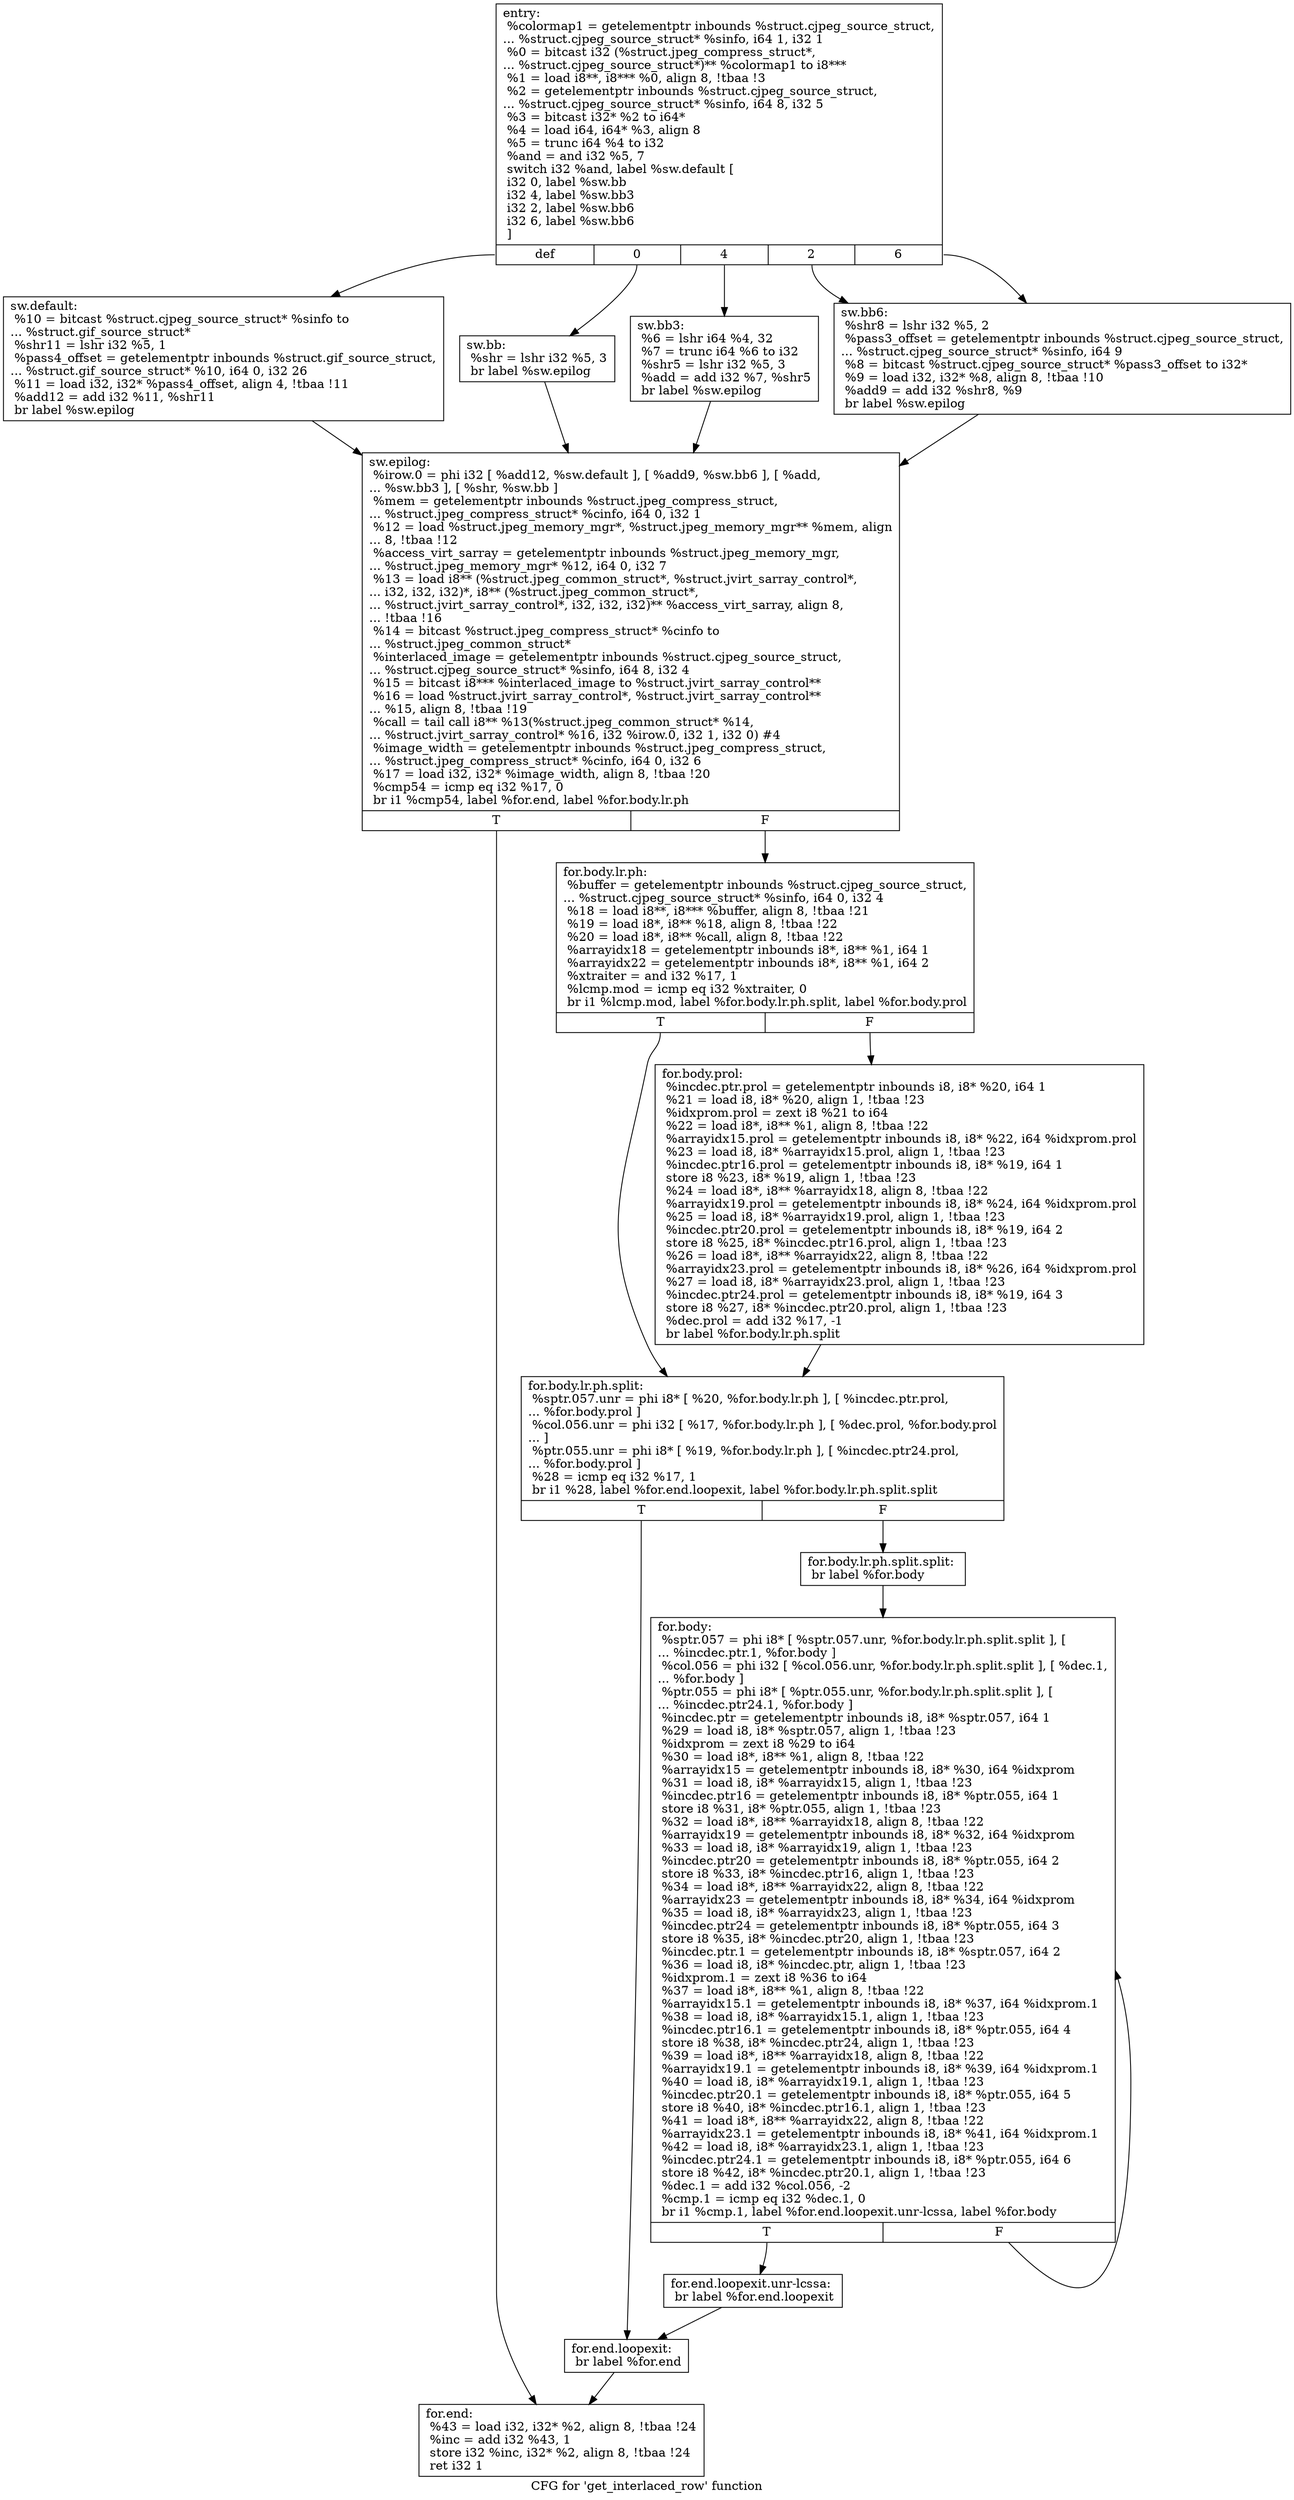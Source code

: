 digraph "CFG for 'get_interlaced_row' function" {
	label="CFG for 'get_interlaced_row' function";

	Node0x6a303d0 [shape=record,label="{entry:\l  %colormap1 = getelementptr inbounds %struct.cjpeg_source_struct,\l... %struct.cjpeg_source_struct* %sinfo, i64 1, i32 1\l  %0 = bitcast i32 (%struct.jpeg_compress_struct*,\l... %struct.cjpeg_source_struct*)** %colormap1 to i8***\l  %1 = load i8**, i8*** %0, align 8, !tbaa !3\l  %2 = getelementptr inbounds %struct.cjpeg_source_struct,\l... %struct.cjpeg_source_struct* %sinfo, i64 8, i32 5\l  %3 = bitcast i32* %2 to i64*\l  %4 = load i64, i64* %3, align 8\l  %5 = trunc i64 %4 to i32\l  %and = and i32 %5, 7\l  switch i32 %and, label %sw.default [\l    i32 0, label %sw.bb\l    i32 4, label %sw.bb3\l    i32 2, label %sw.bb6\l    i32 6, label %sw.bb6\l  ]\l|{<s0>def|<s1>0|<s2>4|<s3>2|<s4>6}}"];
	Node0x6a303d0:s0 -> Node0x6a34550;
	Node0x6a303d0:s1 -> Node0x6a34600;
	Node0x6a303d0:s2 -> Node0x6a346b0;
	Node0x6a303d0:s3 -> Node0x6a34760;
	Node0x6a303d0:s4 -> Node0x6a34760;
	Node0x6a34600 [shape=record,label="{sw.bb:                                            \l  %shr = lshr i32 %5, 3\l  br label %sw.epilog\l}"];
	Node0x6a34600 -> Node0x6a34a30;
	Node0x6a346b0 [shape=record,label="{sw.bb3:                                           \l  %6 = lshr i64 %4, 32\l  %7 = trunc i64 %6 to i32\l  %shr5 = lshr i32 %5, 3\l  %add = add i32 %7, %shr5\l  br label %sw.epilog\l}"];
	Node0x6a346b0 -> Node0x6a34a30;
	Node0x6a34760 [shape=record,label="{sw.bb6:                                           \l  %shr8 = lshr i32 %5, 2\l  %pass3_offset = getelementptr inbounds %struct.cjpeg_source_struct,\l... %struct.cjpeg_source_struct* %sinfo, i64 9\l  %8 = bitcast %struct.cjpeg_source_struct* %pass3_offset to i32*\l  %9 = load i32, i32* %8, align 8, !tbaa !10\l  %add9 = add i32 %shr8, %9\l  br label %sw.epilog\l}"];
	Node0x6a34760 -> Node0x6a34a30;
	Node0x6a34550 [shape=record,label="{sw.default:                                       \l  %10 = bitcast %struct.cjpeg_source_struct* %sinfo to\l... %struct.gif_source_struct*\l  %shr11 = lshr i32 %5, 1\l  %pass4_offset = getelementptr inbounds %struct.gif_source_struct,\l... %struct.gif_source_struct* %10, i64 0, i32 26\l  %11 = load i32, i32* %pass4_offset, align 4, !tbaa !11\l  %add12 = add i32 %11, %shr11\l  br label %sw.epilog\l}"];
	Node0x6a34550 -> Node0x6a34a30;
	Node0x6a34a30 [shape=record,label="{sw.epilog:                                        \l  %irow.0 = phi i32 [ %add12, %sw.default ], [ %add9, %sw.bb6 ], [ %add,\l... %sw.bb3 ], [ %shr, %sw.bb ]\l  %mem = getelementptr inbounds %struct.jpeg_compress_struct,\l... %struct.jpeg_compress_struct* %cinfo, i64 0, i32 1\l  %12 = load %struct.jpeg_memory_mgr*, %struct.jpeg_memory_mgr** %mem, align\l... 8, !tbaa !12\l  %access_virt_sarray = getelementptr inbounds %struct.jpeg_memory_mgr,\l... %struct.jpeg_memory_mgr* %12, i64 0, i32 7\l  %13 = load i8** (%struct.jpeg_common_struct*, %struct.jvirt_sarray_control*,\l... i32, i32, i32)*, i8** (%struct.jpeg_common_struct*,\l... %struct.jvirt_sarray_control*, i32, i32, i32)** %access_virt_sarray, align 8,\l... !tbaa !16\l  %14 = bitcast %struct.jpeg_compress_struct* %cinfo to\l... %struct.jpeg_common_struct*\l  %interlaced_image = getelementptr inbounds %struct.cjpeg_source_struct,\l... %struct.cjpeg_source_struct* %sinfo, i64 8, i32 4\l  %15 = bitcast i8*** %interlaced_image to %struct.jvirt_sarray_control**\l  %16 = load %struct.jvirt_sarray_control*, %struct.jvirt_sarray_control**\l... %15, align 8, !tbaa !19\l  %call = tail call i8** %13(%struct.jpeg_common_struct* %14,\l... %struct.jvirt_sarray_control* %16, i32 %irow.0, i32 1, i32 0) #4\l  %image_width = getelementptr inbounds %struct.jpeg_compress_struct,\l... %struct.jpeg_compress_struct* %cinfo, i64 0, i32 6\l  %17 = load i32, i32* %image_width, align 8, !tbaa !20\l  %cmp54 = icmp eq i32 %17, 0\l  br i1 %cmp54, label %for.end, label %for.body.lr.ph\l|{<s0>T|<s1>F}}"];
	Node0x6a34a30:s0 -> Node0x6a34db0;
	Node0x6a34a30:s1 -> Node0x6a34e20;
	Node0x6a34e20 [shape=record,label="{for.body.lr.ph:                                   \l  %buffer = getelementptr inbounds %struct.cjpeg_source_struct,\l... %struct.cjpeg_source_struct* %sinfo, i64 0, i32 4\l  %18 = load i8**, i8*** %buffer, align 8, !tbaa !21\l  %19 = load i8*, i8** %18, align 8, !tbaa !22\l  %20 = load i8*, i8** %call, align 8, !tbaa !22\l  %arrayidx18 = getelementptr inbounds i8*, i8** %1, i64 1\l  %arrayidx22 = getelementptr inbounds i8*, i8** %1, i64 2\l  %xtraiter = and i32 %17, 1\l  %lcmp.mod = icmp eq i32 %xtraiter, 0\l  br i1 %lcmp.mod, label %for.body.lr.ph.split, label %for.body.prol\l|{<s0>T|<s1>F}}"];
	Node0x6a34e20:s0 -> Node0x6a37100;
	Node0x6a34e20:s1 -> Node0x6a37200;
	Node0x6a37200 [shape=record,label="{for.body.prol:                                    \l  %incdec.ptr.prol = getelementptr inbounds i8, i8* %20, i64 1\l  %21 = load i8, i8* %20, align 1, !tbaa !23\l  %idxprom.prol = zext i8 %21 to i64\l  %22 = load i8*, i8** %1, align 8, !tbaa !22\l  %arrayidx15.prol = getelementptr inbounds i8, i8* %22, i64 %idxprom.prol\l  %23 = load i8, i8* %arrayidx15.prol, align 1, !tbaa !23\l  %incdec.ptr16.prol = getelementptr inbounds i8, i8* %19, i64 1\l  store i8 %23, i8* %19, align 1, !tbaa !23\l  %24 = load i8*, i8** %arrayidx18, align 8, !tbaa !22\l  %arrayidx19.prol = getelementptr inbounds i8, i8* %24, i64 %idxprom.prol\l  %25 = load i8, i8* %arrayidx19.prol, align 1, !tbaa !23\l  %incdec.ptr20.prol = getelementptr inbounds i8, i8* %19, i64 2\l  store i8 %25, i8* %incdec.ptr16.prol, align 1, !tbaa !23\l  %26 = load i8*, i8** %arrayidx22, align 8, !tbaa !22\l  %arrayidx23.prol = getelementptr inbounds i8, i8* %26, i64 %idxprom.prol\l  %27 = load i8, i8* %arrayidx23.prol, align 1, !tbaa !23\l  %incdec.ptr24.prol = getelementptr inbounds i8, i8* %19, i64 3\l  store i8 %27, i8* %incdec.ptr20.prol, align 1, !tbaa !23\l  %dec.prol = add i32 %17, -1\l  br label %for.body.lr.ph.split\l}"];
	Node0x6a37200 -> Node0x6a37100;
	Node0x6a37100 [shape=record,label="{for.body.lr.ph.split:                             \l  %sptr.057.unr = phi i8* [ %20, %for.body.lr.ph ], [ %incdec.ptr.prol,\l... %for.body.prol ]\l  %col.056.unr = phi i32 [ %17, %for.body.lr.ph ], [ %dec.prol, %for.body.prol\l... ]\l  %ptr.055.unr = phi i8* [ %19, %for.body.lr.ph ], [ %incdec.ptr24.prol,\l... %for.body.prol ]\l  %28 = icmp eq i32 %17, 1\l  br i1 %28, label %for.end.loopexit, label %for.body.lr.ph.split.split\l|{<s0>T|<s1>F}}"];
	Node0x6a37100:s0 -> Node0x69ebeb0;
	Node0x6a37100:s1 -> Node0x69ebf30;
	Node0x69ebf30 [shape=record,label="{for.body.lr.ph.split.split:                       \l  br label %for.body\l}"];
	Node0x69ebf30 -> Node0x6a36950;
	Node0x6a36950 [shape=record,label="{for.body:                                         \l  %sptr.057 = phi i8* [ %sptr.057.unr, %for.body.lr.ph.split.split ], [\l... %incdec.ptr.1, %for.body ]\l  %col.056 = phi i32 [ %col.056.unr, %for.body.lr.ph.split.split ], [ %dec.1,\l... %for.body ]\l  %ptr.055 = phi i8* [ %ptr.055.unr, %for.body.lr.ph.split.split ], [\l... %incdec.ptr24.1, %for.body ]\l  %incdec.ptr = getelementptr inbounds i8, i8* %sptr.057, i64 1\l  %29 = load i8, i8* %sptr.057, align 1, !tbaa !23\l  %idxprom = zext i8 %29 to i64\l  %30 = load i8*, i8** %1, align 8, !tbaa !22\l  %arrayidx15 = getelementptr inbounds i8, i8* %30, i64 %idxprom\l  %31 = load i8, i8* %arrayidx15, align 1, !tbaa !23\l  %incdec.ptr16 = getelementptr inbounds i8, i8* %ptr.055, i64 1\l  store i8 %31, i8* %ptr.055, align 1, !tbaa !23\l  %32 = load i8*, i8** %arrayidx18, align 8, !tbaa !22\l  %arrayidx19 = getelementptr inbounds i8, i8* %32, i64 %idxprom\l  %33 = load i8, i8* %arrayidx19, align 1, !tbaa !23\l  %incdec.ptr20 = getelementptr inbounds i8, i8* %ptr.055, i64 2\l  store i8 %33, i8* %incdec.ptr16, align 1, !tbaa !23\l  %34 = load i8*, i8** %arrayidx22, align 8, !tbaa !22\l  %arrayidx23 = getelementptr inbounds i8, i8* %34, i64 %idxprom\l  %35 = load i8, i8* %arrayidx23, align 1, !tbaa !23\l  %incdec.ptr24 = getelementptr inbounds i8, i8* %ptr.055, i64 3\l  store i8 %35, i8* %incdec.ptr20, align 1, !tbaa !23\l  %incdec.ptr.1 = getelementptr inbounds i8, i8* %sptr.057, i64 2\l  %36 = load i8, i8* %incdec.ptr, align 1, !tbaa !23\l  %idxprom.1 = zext i8 %36 to i64\l  %37 = load i8*, i8** %1, align 8, !tbaa !22\l  %arrayidx15.1 = getelementptr inbounds i8, i8* %37, i64 %idxprom.1\l  %38 = load i8, i8* %arrayidx15.1, align 1, !tbaa !23\l  %incdec.ptr16.1 = getelementptr inbounds i8, i8* %ptr.055, i64 4\l  store i8 %38, i8* %incdec.ptr24, align 1, !tbaa !23\l  %39 = load i8*, i8** %arrayidx18, align 8, !tbaa !22\l  %arrayidx19.1 = getelementptr inbounds i8, i8* %39, i64 %idxprom.1\l  %40 = load i8, i8* %arrayidx19.1, align 1, !tbaa !23\l  %incdec.ptr20.1 = getelementptr inbounds i8, i8* %ptr.055, i64 5\l  store i8 %40, i8* %incdec.ptr16.1, align 1, !tbaa !23\l  %41 = load i8*, i8** %arrayidx22, align 8, !tbaa !22\l  %arrayidx23.1 = getelementptr inbounds i8, i8* %41, i64 %idxprom.1\l  %42 = load i8, i8* %arrayidx23.1, align 1, !tbaa !23\l  %incdec.ptr24.1 = getelementptr inbounds i8, i8* %ptr.055, i64 6\l  store i8 %42, i8* %incdec.ptr20.1, align 1, !tbaa !23\l  %dec.1 = add i32 %col.056, -2\l  %cmp.1 = icmp eq i32 %dec.1, 0\l  br i1 %cmp.1, label %for.end.loopexit.unr-lcssa, label %for.body\l|{<s0>T|<s1>F}}"];
	Node0x6a36950:s0 -> Node0x6a3a6c0;
	Node0x6a36950:s1 -> Node0x6a36950;
	Node0x6a3a6c0 [shape=record,label="{for.end.loopexit.unr-lcssa:                       \l  br label %for.end.loopexit\l}"];
	Node0x6a3a6c0 -> Node0x69ebeb0;
	Node0x69ebeb0 [shape=record,label="{for.end.loopexit:                                 \l  br label %for.end\l}"];
	Node0x69ebeb0 -> Node0x6a34db0;
	Node0x6a34db0 [shape=record,label="{for.end:                                          \l  %43 = load i32, i32* %2, align 8, !tbaa !24\l  %inc = add i32 %43, 1\l  store i32 %inc, i32* %2, align 8, !tbaa !24\l  ret i32 1\l}"];
}
